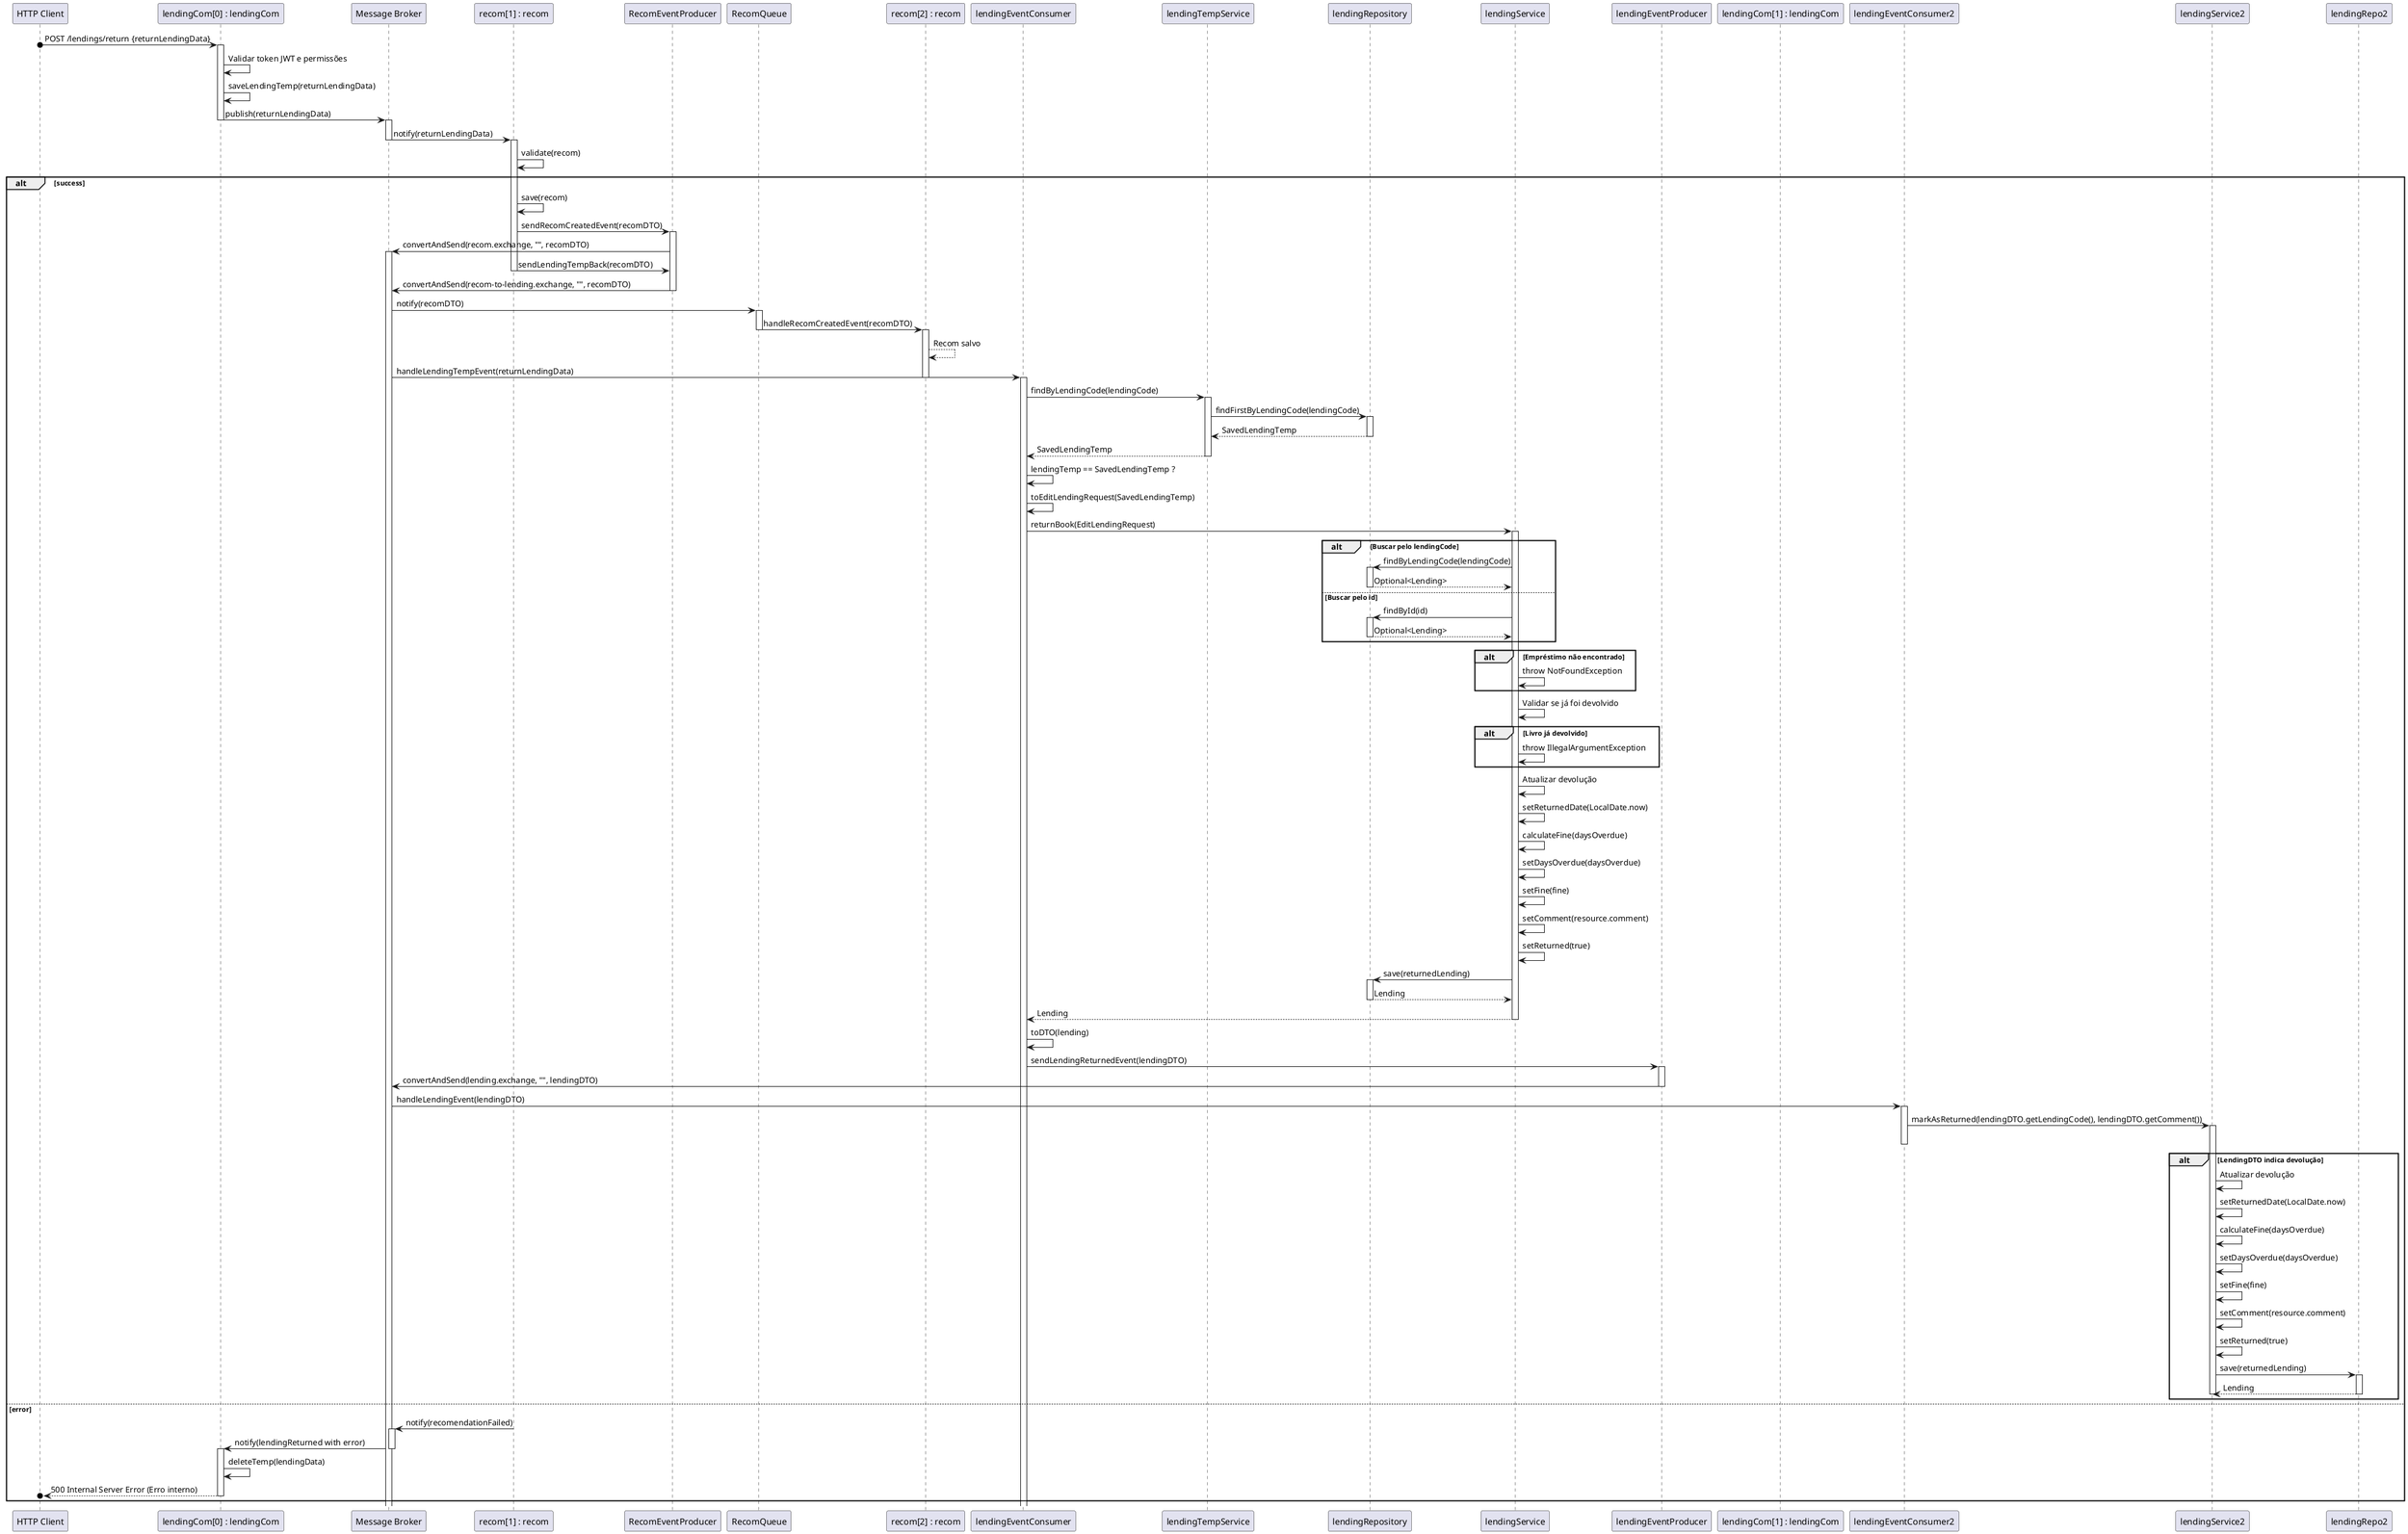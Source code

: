 @startuml
' Definindo os participantes
participant "HTTP Client" as client
participant "lendingCom[0] : lendingCom" as lending0
participant "Message Broker" as mb
participant "recom[1] : recom" as  recom1
participant "RecomEventProducer" as recomEventProducer
participant "RecomQueue" as recomQueue
participant "recom[2] : recom" as  recom2
participant "lendingEventConsumer" as lendingEventConsumer
participant "lendingTempService" as lendingTempService
participant "lendingRepository" as lendingRepo
participant "lendingService" as lendingService
participant "lendingEventProducer" as lendingEventProducer
participant "lendingCom[1] : lendingCom" as lending1


client o-> lending0: POST /lendings/return {returnLendingData}
activate lending0

lending0 -> lending0: Validar token JWT e permissões

lending0 -> lending0: saveLendingTemp(returnLendingData)

lending0 -> mb: publish(returnLendingData)
deactivate lending0
activate mb

mb -> recom1: notify(returnLendingData)
deactivate mb
activate recom1
recom1 -> recom1: validate(recom)
alt success
recom1 -> recom1: save(recom)


' Enviar o evento de recomendação criada
        recom1 -> recomEventProducer: sendRecomCreatedEvent(recomDTO)
        activate recomEventProducer

        recomEventProducer -> mb: convertAndSend(recom.exchange, "", recomDTO)
        activate mb

        recom1 -> recomEventProducer: sendLendingTempBack(recomDTO)
       deactivate recom1
          recomEventProducer -> mb: convertAndSend(recom-to-lending.exchange, "", recomDTO)

        deactivate recomEventProducer


        ' O broker envia a mensagem para a fila de recomendação
        mb -> recomQueue: notify(recomDTO)

        activate recomQueue


       recomQueue -> recom2: handleRecomCreatedEvent(recomDTO)
       deactivate recomQueue
       activate recom2
       recom2 --> recom2: Recom salvo

deactivate recom1


mb -> lendingEventConsumer: handleLendingTempEvent(returnLendingData)
deactivate recom2
activate lendingEventConsumer

'Parte mais importante
lendingEventConsumer -> lendingTempService: findByLendingCode(lendingCode)
activate lendingTempService
lendingTempService -> lendingRepo: findFirstByLendingCode(lendingCode)
activate lendingRepo
lendingRepo --> lendingTempService: SavedLendingTemp
deactivate lendingRepo
lendingTempService --> lendingEventConsumer: SavedLendingTemp
deactivate lendingTempService
lendingEventConsumer -> lendingEventConsumer: lendingTemp == SavedLendingTemp ?

lendingEventConsumer -> lendingEventConsumer: toEditLendingRequest(SavedLendingTemp)
lendingEventConsumer -> lendingService: returnBook(EditLendingRequest)


activate lendingService

alt Buscar pelo lendingCode
    lendingService -> lendingRepo: findByLendingCode(lendingCode)
    activate lendingRepo
    lendingRepo --> lendingService: Optional<Lending>
    deactivate lendingRepo
else Buscar pelo id
    lendingService -> lendingRepo: findById(id)
    activate lendingRepo
    lendingRepo --> lendingService: Optional<Lending>
    deactivate lendingRepo
end

alt Empréstimo não encontrado
    lendingService -> lendingService: throw NotFoundException
end

lendingService -> lendingService: Validar se já foi devolvido
alt Livro já devolvido
    lendingService -> lendingService: throw IllegalArgumentException
end

lendingService -> lendingService: Atualizar devolução
lendingService -> lendingService: setReturnedDate(LocalDate.now)
lendingService -> lendingService: calculateFine(daysOverdue)

lendingService -> lendingService: setDaysOverdue(daysOverdue)
lendingService -> lendingService: setFine(fine)
lendingService -> lendingService: setComment(resource.comment)
lendingService -> lendingService: setReturned(true)

lendingService -> lendingRepo: save(returnedLending)
activate lendingRepo
lendingRepo --> lendingService: Lending
deactivate lendingRepo

lendingService --> lendingEventConsumer: Lending
deactivate lendingService

lendingEventConsumer -> lendingEventConsumer: toDTO(lending)
lendingEventConsumer -> lendingEventProducer: sendLendingReturnedEvent(lendingDTO)
activate lendingEventProducer
lendingEventProducer -> mb: convertAndSend(lending.exchange, "", lendingDTO)
deactivate lendingEventProducer




mb -> lendingEventConsumer2: handleLendingEvent(lendingDTO)
activate lendingEventConsumer2

lendingEventConsumer2 -> lendingService2: markAsReturned(lendingDTO.getLendingCode(), lendingDTO.getComment())
activate lendingService2
deactivate lendingEventConsumer2

alt LendingDTO indica devolução
    lendingService2 -> lendingService2: Atualizar devolução
    lendingService2 -> lendingService2: setReturnedDate(LocalDate.now)
    lendingService2 -> lendingService2: calculateFine(daysOverdue)

    lendingService2 -> lendingService2: setDaysOverdue(daysOverdue)
    lendingService2 -> lendingService2: setFine(fine)
    lendingService2 -> lendingService2: setComment(resource.comment)
    lendingService2 -> lendingService2: setReturned(true)
    lendingService2 -> lendingRepo2: save(returnedLending)
    activate lendingRepo2
    lendingRepo2 --> lendingService2: Lending
    deactivate lendingRepo2

    deactivate lendingService2

end






' Replicando dados para a outra instância (espelhamento)
'mb -> lending1: notify(lendingReturned)
'activate lending1
'mb -> lending01: notify(lendingReturned)
'activate lending01
'mb -> lending11: notify(lendingReturned)
'activate lending11
'mb -> top0: notify(lendingReturned)
'activate top0
'mb -> top1: notify(lendingReturned)
'deactivate mb
'activate top1

'lending1 -> lending1: save(lending)
'lending01 -> lending01: save(lending)
'deactivate lending1
'lending11 -> lending11: save(lending)
'deactivate lending01
'top0 -> top0: save(lending)
'deactivate lending11
'top1 -> top1: save(lending)
'deactivate top0

' Responder ao cliente com sucesso final após a replicação
'lending0 -->o client: 201 Returned
'deactivate top1
'deactivate lending0
else error

activate recom1
recom1 -> mb: notify(recomendationFailed)
deactivate recom1
activate mb
mb -> lending0: notify(lendingReturned with error)
deactivate mb
activate lending0
lending0 -> lending0: deleteTemp(lendingData)


lending0 -->o client: 500 Internal Server Error (Erro interno)
deactivate lending0
end
@enduml
